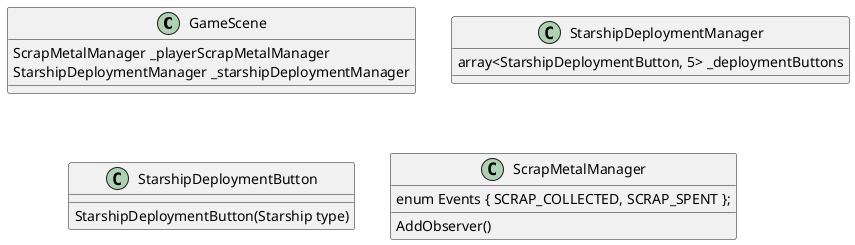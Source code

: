 @startuml
'https://plantuml.com/class-diagram

class GameScene
class StarshipDeploymentManager
class StarshipDeploymentButton

/'AIDirector *-- RuleCalculator'/

class GameScene
{
    ScrapMetalManager _playerScrapMetalManager
    StarshipDeploymentManager _starshipDeploymentManager
}

class ScrapMetalManager
{
    enum Events { SCRAP_COLLECTED, SCRAP_SPENT };
    AddObserver()
}

class StarshipDeploymentManager
{
    /'Observe for scrapMetalManager events'/
    /'auto scrapMetalSpentCallback = std::bind(methodToCall, this)
    _playerScrapMetalManager.AddObserver(SCRAP_SPENT, scrapMetalSpentCallback)'/
    array<StarshipDeploymentButton, 5> _deploymentButtons
}

class StarshipDeploymentButton
{
    StarshipDeploymentButton(Starship type)
}

@enduml